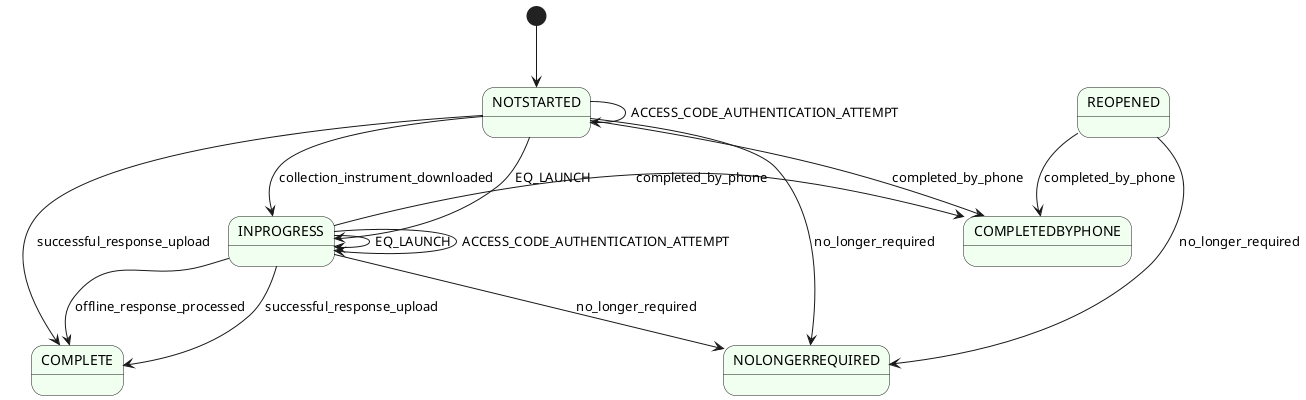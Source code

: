 @startuml
skinparam state {
    BackgroundColor HoneyDew
}

[*] --> NOTSTARTED
NOTSTARTED --> INPROGRESS : collection_instrument_downloaded
NOTSTARTED --> INPROGRESS : EQ_LAUNCH
NOTSTARTED --> COMPLETE : successful_response_upload
NOTSTARTED --> NOTSTARTED: ACCESS_CODE_AUTHENTICATION_ATTEMPT

NOTSTARTED --> COMPLETEDBYPHONE : completed_by_phone
NOTSTARTED --> NOLONGERREQUIRED : no_longer_required
    
INPROGRESS --> COMPLETE : offline_response_processed
INPROGRESS --> COMPLETE : successful_response_upload
INPROGRESS -> INPROGRESS: EQ_LAUNCH
INPROGRESS -> INPROGRESS: ACCESS_CODE_AUTHENTICATION_ATTEMPT
INPROGRESS -> COMPLETEDBYPHONE : completed_by_phone
INPROGRESS --> NOLONGERREQUIRED : no_longer_required

REOPENED --> COMPLETEDBYPHONE : completed_by_phone
REOPENED --> NOLONGERREQUIRED : no_longer_required
@enduml